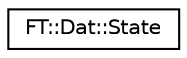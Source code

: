 digraph "Graphical Class Hierarchy"
{
 // LATEX_PDF_SIZE
  edge [fontname="Helvetica",fontsize="10",labelfontname="Helvetica",labelfontsize="10"];
  node [fontname="Helvetica",fontsize="10",shape=record];
  rankdir="LR";
  Node0 [label="FT::Dat::State",height=0.2,width=0.4,color="black", fillcolor="white", style="filled",URL="$dd/d3f/structFT_1_1Dat_1_1State.html",tooltip="contains various types of State actually used by feat"];
}
